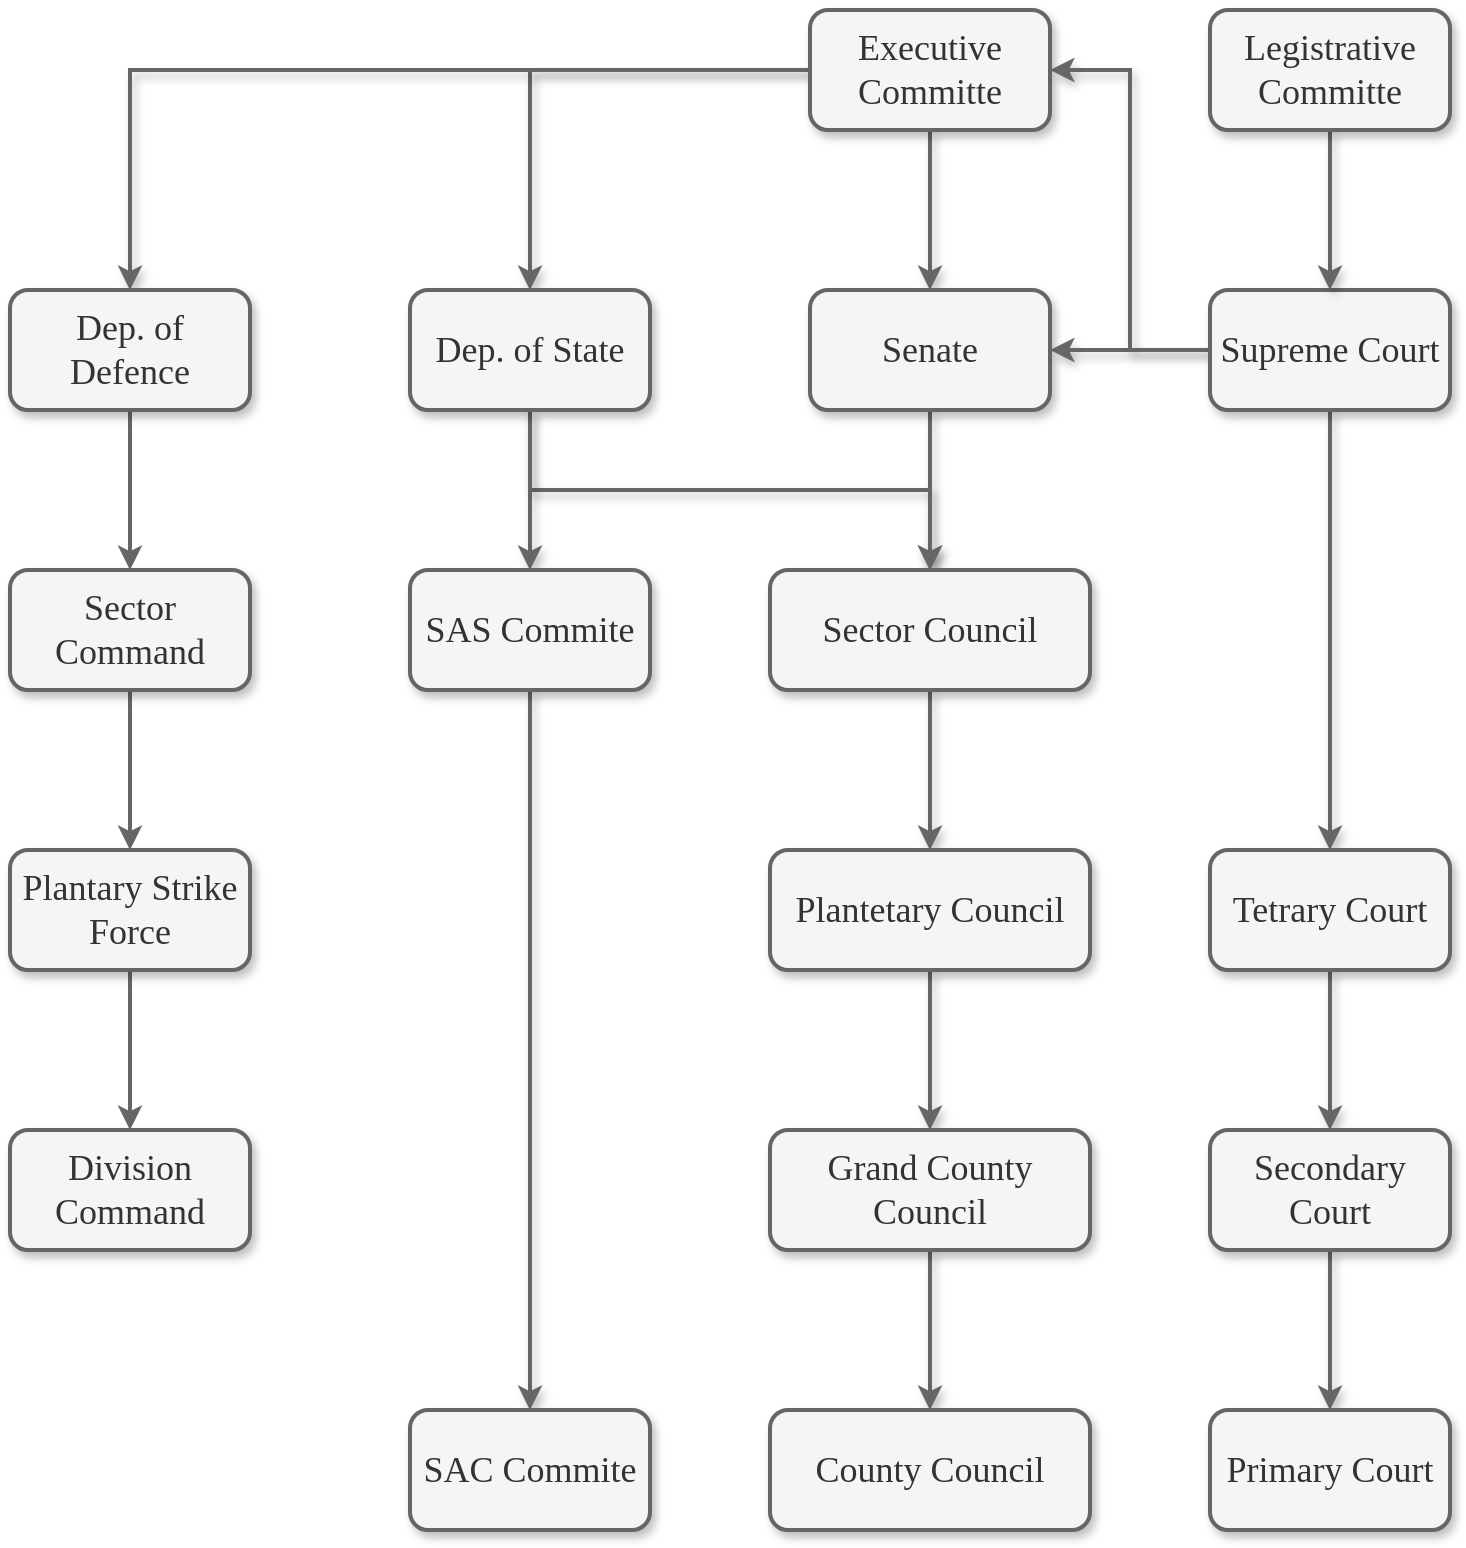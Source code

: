 <mxfile version="27.0.3">
  <diagram name="Page-1" id="97916047-d0de-89f5-080d-49f4d83e522f">
    <mxGraphModel dx="1489" dy="764" grid="0" gridSize="10" guides="1" tooltips="1" connect="1" arrows="1" fold="1" page="1" pageScale="1.5" pageWidth="1600" pageHeight="900" background="none" math="0" shadow="0">
      <root>
        <mxCell id="0" />
        <mxCell id="1" parent="0" />
        <mxCell id="jAg7ZpjS05_7KDQBOUfK-112" value="" style="edgeStyle=orthogonalEdgeStyle;rounded=0;orthogonalLoop=1;jettySize=auto;html=1;fillColor=#f5f5f5;strokeColor=#666666;shadow=1;strokeWidth=2;" edge="1" parent="1" source="jAg7ZpjS05_7KDQBOUfK-110" target="jAg7ZpjS05_7KDQBOUfK-111">
          <mxGeometry relative="1" as="geometry" />
        </mxCell>
        <mxCell id="jAg7ZpjS05_7KDQBOUfK-127" value="" style="edgeStyle=orthogonalEdgeStyle;rounded=0;orthogonalLoop=1;jettySize=auto;html=1;fillColor=#f5f5f5;strokeColor=#666666;shadow=1;strokeWidth=2;" edge="1" parent="1" source="jAg7ZpjS05_7KDQBOUfK-110" target="jAg7ZpjS05_7KDQBOUfK-126">
          <mxGeometry relative="1" as="geometry" />
        </mxCell>
        <mxCell id="jAg7ZpjS05_7KDQBOUfK-151" style="edgeStyle=orthogonalEdgeStyle;rounded=0;orthogonalLoop=1;jettySize=auto;html=1;shadow=1;strokeWidth=2;strokeColor=#666666;" edge="1" parent="1" source="jAg7ZpjS05_7KDQBOUfK-110" target="jAg7ZpjS05_7KDQBOUfK-146">
          <mxGeometry relative="1" as="geometry" />
        </mxCell>
        <mxCell id="jAg7ZpjS05_7KDQBOUfK-110" value="Executive Committe" style="rounded=1;whiteSpace=wrap;html=1;fontSize=18;fontFamily=Verdana;fillColor=#f5f5f5;strokeColor=#666666;shadow=1;fontColor=#333333;strokeWidth=2;" vertex="1" parent="1">
          <mxGeometry x="1140" y="80" width="120" height="60" as="geometry" />
        </mxCell>
        <mxCell id="jAg7ZpjS05_7KDQBOUfK-129" value="" style="edgeStyle=orthogonalEdgeStyle;rounded=0;orthogonalLoop=1;jettySize=auto;html=1;fillColor=#f5f5f5;strokeColor=#666666;shadow=1;strokeWidth=2;" edge="1" parent="1" source="jAg7ZpjS05_7KDQBOUfK-111" target="jAg7ZpjS05_7KDQBOUfK-128">
          <mxGeometry relative="1" as="geometry" />
        </mxCell>
        <mxCell id="jAg7ZpjS05_7KDQBOUfK-111" value="Senate" style="rounded=1;whiteSpace=wrap;html=1;fontSize=18;fontFamily=Verdana;fillColor=#f5f5f5;strokeColor=#666666;shadow=1;fontColor=#333333;strokeWidth=2;" vertex="1" parent="1">
          <mxGeometry x="1140" y="220" width="120" height="60" as="geometry" />
        </mxCell>
        <mxCell id="jAg7ZpjS05_7KDQBOUfK-115" style="edgeStyle=orthogonalEdgeStyle;rounded=0;orthogonalLoop=1;jettySize=auto;html=1;entryX=1;entryY=0.5;entryDx=0;entryDy=0;fillColor=#f5f5f5;strokeColor=#666666;shadow=1;strokeWidth=2;" edge="1" parent="1" source="jAg7ZpjS05_7KDQBOUfK-113" target="jAg7ZpjS05_7KDQBOUfK-111">
          <mxGeometry relative="1" as="geometry" />
        </mxCell>
        <mxCell id="jAg7ZpjS05_7KDQBOUfK-117" value="" style="edgeStyle=orthogonalEdgeStyle;rounded=0;orthogonalLoop=1;jettySize=auto;html=1;fillColor=#f5f5f5;strokeColor=#666666;shadow=1;strokeWidth=2;" edge="1" parent="1" source="jAg7ZpjS05_7KDQBOUfK-113" target="jAg7ZpjS05_7KDQBOUfK-116">
          <mxGeometry relative="1" as="geometry" />
        </mxCell>
        <mxCell id="jAg7ZpjS05_7KDQBOUfK-118" style="edgeStyle=orthogonalEdgeStyle;rounded=0;orthogonalLoop=1;jettySize=auto;html=1;entryX=1;entryY=0.5;entryDx=0;entryDy=0;fillColor=#f5f5f5;strokeColor=#666666;shadow=1;strokeWidth=2;" edge="1" parent="1" source="jAg7ZpjS05_7KDQBOUfK-113" target="jAg7ZpjS05_7KDQBOUfK-110">
          <mxGeometry relative="1" as="geometry" />
        </mxCell>
        <mxCell id="jAg7ZpjS05_7KDQBOUfK-113" value="Supreme Court" style="rounded=1;whiteSpace=wrap;html=1;fontSize=18;fontFamily=Verdana;fillColor=#f5f5f5;strokeColor=#666666;shadow=1;fontColor=#333333;strokeWidth=2;" vertex="1" parent="1">
          <mxGeometry x="1340" y="220" width="120" height="60" as="geometry" />
        </mxCell>
        <mxCell id="jAg7ZpjS05_7KDQBOUfK-143" value="" style="edgeStyle=orthogonalEdgeStyle;rounded=0;orthogonalLoop=1;jettySize=auto;html=1;fillColor=#f5f5f5;strokeColor=#666666;shadow=1;strokeWidth=2;" edge="1" parent="1" source="jAg7ZpjS05_7KDQBOUfK-116" target="jAg7ZpjS05_7KDQBOUfK-142">
          <mxGeometry relative="1" as="geometry" />
        </mxCell>
        <mxCell id="jAg7ZpjS05_7KDQBOUfK-116" value="Tetrary Court" style="rounded=1;whiteSpace=wrap;html=1;fontSize=18;fontFamily=Verdana;fillColor=#f5f5f5;strokeColor=#666666;shadow=1;fontColor=#333333;strokeWidth=2;" vertex="1" parent="1">
          <mxGeometry x="1340" y="500" width="120" height="60" as="geometry" />
        </mxCell>
        <mxCell id="jAg7ZpjS05_7KDQBOUfK-123" value="" style="edgeStyle=orthogonalEdgeStyle;rounded=0;orthogonalLoop=1;jettySize=auto;html=1;fillColor=#f5f5f5;strokeColor=#666666;shadow=1;strokeWidth=2;" edge="1" parent="1" source="jAg7ZpjS05_7KDQBOUfK-121" target="jAg7ZpjS05_7KDQBOUfK-113">
          <mxGeometry relative="1" as="geometry" />
        </mxCell>
        <mxCell id="jAg7ZpjS05_7KDQBOUfK-121" value="Legistrative Committe" style="rounded=1;whiteSpace=wrap;html=1;fontSize=18;fontFamily=Verdana;fillColor=#f5f5f5;strokeColor=#666666;shadow=1;fontColor=#333333;strokeWidth=2;" vertex="1" parent="1">
          <mxGeometry x="1340" y="80" width="120" height="60" as="geometry" />
        </mxCell>
        <mxCell id="jAg7ZpjS05_7KDQBOUfK-135" style="edgeStyle=orthogonalEdgeStyle;rounded=0;orthogonalLoop=1;jettySize=auto;html=1;fillColor=#f5f5f5;strokeColor=#666666;shadow=1;strokeWidth=2;" edge="1" parent="1" source="jAg7ZpjS05_7KDQBOUfK-126" target="jAg7ZpjS05_7KDQBOUfK-128">
          <mxGeometry relative="1" as="geometry">
            <Array as="points">
              <mxPoint x="1000" y="320" />
              <mxPoint x="1200" y="320" />
            </Array>
          </mxGeometry>
        </mxCell>
        <mxCell id="jAg7ZpjS05_7KDQBOUfK-139" value="" style="edgeStyle=orthogonalEdgeStyle;rounded=0;orthogonalLoop=1;jettySize=auto;html=1;fillColor=#f5f5f5;strokeColor=#666666;shadow=1;strokeWidth=2;" edge="1" parent="1" source="jAg7ZpjS05_7KDQBOUfK-126" target="jAg7ZpjS05_7KDQBOUfK-138">
          <mxGeometry relative="1" as="geometry" />
        </mxCell>
        <mxCell id="jAg7ZpjS05_7KDQBOUfK-126" value="Dep. of State" style="rounded=1;whiteSpace=wrap;html=1;fontSize=18;fontFamily=Verdana;fillColor=#f5f5f5;strokeColor=#666666;shadow=1;fontColor=#333333;strokeWidth=2;" vertex="1" parent="1">
          <mxGeometry x="940" y="220" width="120" height="60" as="geometry" />
        </mxCell>
        <mxCell id="jAg7ZpjS05_7KDQBOUfK-132" value="" style="edgeStyle=orthogonalEdgeStyle;rounded=0;orthogonalLoop=1;jettySize=auto;html=1;fillColor=#f5f5f5;strokeColor=#666666;shadow=1;strokeWidth=2;" edge="1" parent="1" source="jAg7ZpjS05_7KDQBOUfK-128" target="jAg7ZpjS05_7KDQBOUfK-131">
          <mxGeometry relative="1" as="geometry" />
        </mxCell>
        <mxCell id="jAg7ZpjS05_7KDQBOUfK-128" value="Sector Council" style="rounded=1;whiteSpace=wrap;html=1;fontSize=18;fontFamily=Verdana;fillColor=#f5f5f5;strokeColor=#666666;shadow=1;fontColor=#333333;strokeWidth=2;" vertex="1" parent="1">
          <mxGeometry x="1120" y="360" width="160" height="60" as="geometry" />
        </mxCell>
        <mxCell id="jAg7ZpjS05_7KDQBOUfK-134" value="" style="edgeStyle=orthogonalEdgeStyle;rounded=0;orthogonalLoop=1;jettySize=auto;html=1;fillColor=#f5f5f5;strokeColor=#666666;shadow=1;strokeWidth=2;" edge="1" parent="1" source="jAg7ZpjS05_7KDQBOUfK-131" target="jAg7ZpjS05_7KDQBOUfK-133">
          <mxGeometry relative="1" as="geometry" />
        </mxCell>
        <mxCell id="jAg7ZpjS05_7KDQBOUfK-131" value="Plantetary Council" style="rounded=1;whiteSpace=wrap;html=1;fontSize=18;fontFamily=Verdana;fillColor=#f5f5f5;strokeColor=#666666;shadow=1;fontColor=#333333;strokeWidth=2;" vertex="1" parent="1">
          <mxGeometry x="1120" y="500" width="160" height="60" as="geometry" />
        </mxCell>
        <mxCell id="jAg7ZpjS05_7KDQBOUfK-137" value="" style="edgeStyle=orthogonalEdgeStyle;rounded=0;orthogonalLoop=1;jettySize=auto;html=1;fillColor=#f5f5f5;strokeColor=#666666;shadow=1;strokeWidth=2;" edge="1" parent="1" source="jAg7ZpjS05_7KDQBOUfK-133" target="jAg7ZpjS05_7KDQBOUfK-136">
          <mxGeometry relative="1" as="geometry" />
        </mxCell>
        <mxCell id="jAg7ZpjS05_7KDQBOUfK-133" value="Grand County Council" style="rounded=1;whiteSpace=wrap;html=1;fontSize=18;fontFamily=Verdana;fillColor=#f5f5f5;strokeColor=#666666;shadow=1;fontColor=#333333;strokeWidth=2;" vertex="1" parent="1">
          <mxGeometry x="1120" y="640" width="160" height="60" as="geometry" />
        </mxCell>
        <mxCell id="jAg7ZpjS05_7KDQBOUfK-136" value="County Council" style="rounded=1;whiteSpace=wrap;html=1;fontSize=18;fontFamily=Verdana;fillColor=#f5f5f5;strokeColor=#666666;shadow=1;fontColor=#333333;strokeWidth=2;" vertex="1" parent="1">
          <mxGeometry x="1120" y="780" width="160" height="60" as="geometry" />
        </mxCell>
        <mxCell id="jAg7ZpjS05_7KDQBOUfK-141" value="" style="edgeStyle=orthogonalEdgeStyle;rounded=0;orthogonalLoop=1;jettySize=auto;html=1;fillColor=#f5f5f5;strokeColor=#666666;shadow=1;strokeWidth=2;" edge="1" parent="1" source="jAg7ZpjS05_7KDQBOUfK-138" target="jAg7ZpjS05_7KDQBOUfK-140">
          <mxGeometry relative="1" as="geometry" />
        </mxCell>
        <mxCell id="jAg7ZpjS05_7KDQBOUfK-138" value="SAS Commite" style="rounded=1;whiteSpace=wrap;html=1;fontSize=18;fontFamily=Verdana;fillColor=#f5f5f5;strokeColor=#666666;shadow=1;fontColor=#333333;strokeWidth=2;" vertex="1" parent="1">
          <mxGeometry x="940" y="360" width="120" height="60" as="geometry" />
        </mxCell>
        <mxCell id="jAg7ZpjS05_7KDQBOUfK-140" value="SAC Commite" style="rounded=1;whiteSpace=wrap;html=1;fontSize=18;fontFamily=Verdana;fillColor=#f5f5f5;strokeColor=#666666;shadow=1;fontColor=#333333;strokeWidth=2;" vertex="1" parent="1">
          <mxGeometry x="940" y="780" width="120" height="60" as="geometry" />
        </mxCell>
        <mxCell id="jAg7ZpjS05_7KDQBOUfK-145" value="" style="edgeStyle=orthogonalEdgeStyle;rounded=0;orthogonalLoop=1;jettySize=auto;html=1;fillColor=#f5f5f5;strokeColor=#666666;shadow=1;strokeWidth=2;" edge="1" parent="1" source="jAg7ZpjS05_7KDQBOUfK-142" target="jAg7ZpjS05_7KDQBOUfK-144">
          <mxGeometry relative="1" as="geometry" />
        </mxCell>
        <mxCell id="jAg7ZpjS05_7KDQBOUfK-142" value="Secondary Court" style="rounded=1;whiteSpace=wrap;html=1;fontSize=18;fontFamily=Verdana;fillColor=#f5f5f5;strokeColor=#666666;shadow=1;fontColor=#333333;strokeWidth=2;" vertex="1" parent="1">
          <mxGeometry x="1340" y="640" width="120" height="60" as="geometry" />
        </mxCell>
        <mxCell id="jAg7ZpjS05_7KDQBOUfK-144" value="Primary Court" style="rounded=1;whiteSpace=wrap;html=1;fontSize=18;fontFamily=Verdana;fillColor=#f5f5f5;strokeColor=#666666;shadow=1;fontColor=#333333;strokeWidth=2;" vertex="1" parent="1">
          <mxGeometry x="1340" y="780" width="120" height="60" as="geometry" />
        </mxCell>
        <mxCell id="jAg7ZpjS05_7KDQBOUfK-153" value="" style="edgeStyle=orthogonalEdgeStyle;rounded=0;orthogonalLoop=1;jettySize=auto;html=1;strokeWidth=2;strokeColor=#666666;" edge="1" parent="1" source="jAg7ZpjS05_7KDQBOUfK-146" target="jAg7ZpjS05_7KDQBOUfK-152">
          <mxGeometry relative="1" as="geometry" />
        </mxCell>
        <mxCell id="jAg7ZpjS05_7KDQBOUfK-146" value="Dep. of Defence" style="rounded=1;whiteSpace=wrap;html=1;fontSize=18;fontFamily=Verdana;fillColor=#f5f5f5;strokeColor=#666666;shadow=1;fontColor=#333333;strokeWidth=2;" vertex="1" parent="1">
          <mxGeometry x="740" y="220" width="120" height="60" as="geometry" />
        </mxCell>
        <mxCell id="jAg7ZpjS05_7KDQBOUfK-155" value="" style="edgeStyle=orthogonalEdgeStyle;rounded=0;orthogonalLoop=1;jettySize=auto;html=1;strokeWidth=2;strokeColor=#666666;" edge="1" parent="1" source="jAg7ZpjS05_7KDQBOUfK-152" target="jAg7ZpjS05_7KDQBOUfK-154">
          <mxGeometry relative="1" as="geometry" />
        </mxCell>
        <mxCell id="jAg7ZpjS05_7KDQBOUfK-152" value="Sector Command" style="rounded=1;whiteSpace=wrap;html=1;fontSize=18;fontFamily=Verdana;fillColor=#f5f5f5;strokeColor=#666666;shadow=1;fontColor=#333333;strokeWidth=2;" vertex="1" parent="1">
          <mxGeometry x="740" y="360" width="120" height="60" as="geometry" />
        </mxCell>
        <mxCell id="jAg7ZpjS05_7KDQBOUfK-157" value="" style="edgeStyle=orthogonalEdgeStyle;rounded=0;orthogonalLoop=1;jettySize=auto;html=1;strokeWidth=2;strokeColor=#666666;" edge="1" parent="1" source="jAg7ZpjS05_7KDQBOUfK-154" target="jAg7ZpjS05_7KDQBOUfK-156">
          <mxGeometry relative="1" as="geometry" />
        </mxCell>
        <mxCell id="jAg7ZpjS05_7KDQBOUfK-154" value="Plantary Strike Force" style="rounded=1;whiteSpace=wrap;html=1;fontSize=18;fontFamily=Verdana;fillColor=#f5f5f5;strokeColor=#666666;shadow=1;fontColor=#333333;strokeWidth=2;" vertex="1" parent="1">
          <mxGeometry x="740" y="500" width="120" height="60" as="geometry" />
        </mxCell>
        <mxCell id="jAg7ZpjS05_7KDQBOUfK-156" value="Division Command" style="rounded=1;whiteSpace=wrap;html=1;fontSize=18;fontFamily=Verdana;fillColor=#f5f5f5;strokeColor=#666666;shadow=1;fontColor=#333333;strokeWidth=2;" vertex="1" parent="1">
          <mxGeometry x="740" y="640" width="120" height="60" as="geometry" />
        </mxCell>
      </root>
    </mxGraphModel>
  </diagram>
</mxfile>
